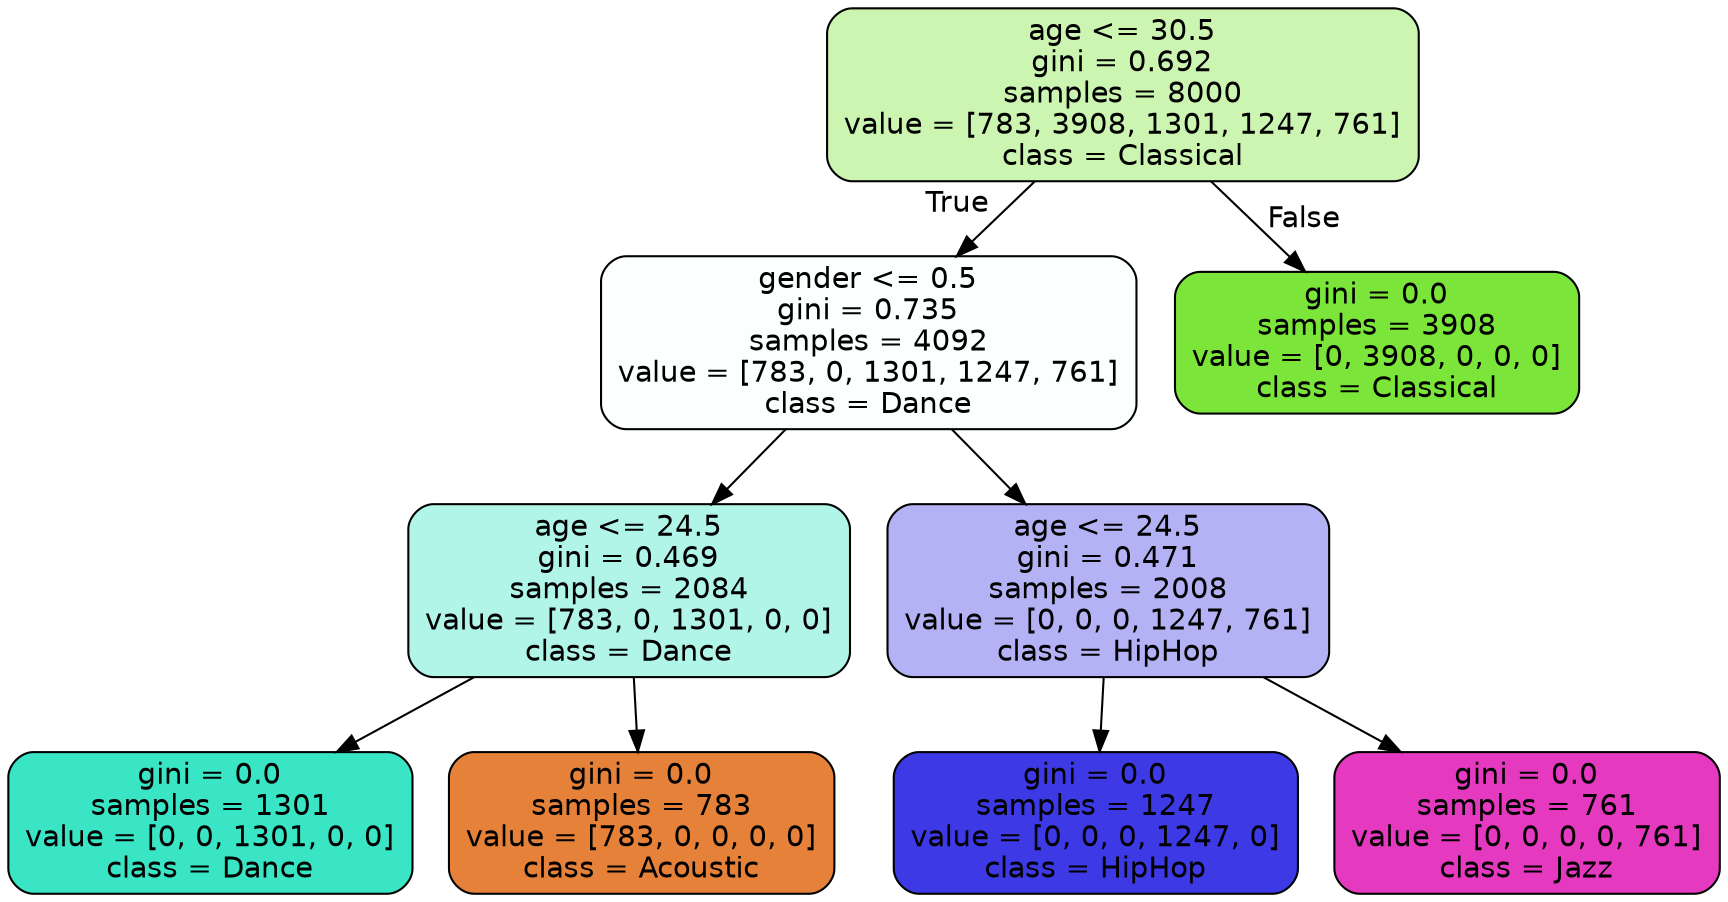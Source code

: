 digraph Tree {
node [shape=box, style="filled, rounded", color="black", fontname="helvetica"] ;
edge [fontname="helvetica"] ;
0 [label="age <= 30.5\ngini = 0.692\nsamples = 8000\nvalue = [783, 3908, 1301, 1247, 761]\nclass = Classical", fillcolor="#ccf5b2"] ;
1 [label="gender <= 0.5\ngini = 0.735\nsamples = 4092\nvalue = [783, 0, 1301, 1247, 761]\nclass = Dance", fillcolor="#fbfffe"] ;
0 -> 1 [labeldistance=2.5, labelangle=45, headlabel="True"] ;
2 [label="age <= 24.5\ngini = 0.469\nsamples = 2084\nvalue = [783, 0, 1301, 0, 0]\nclass = Dance", fillcolor="#b0f5e8"] ;
1 -> 2 ;
3 [label="gini = 0.0\nsamples = 1301\nvalue = [0, 0, 1301, 0, 0]\nclass = Dance", fillcolor="#39e5c5"] ;
2 -> 3 ;
4 [label="gini = 0.0\nsamples = 783\nvalue = [783, 0, 0, 0, 0]\nclass = Acoustic", fillcolor="#e58139"] ;
2 -> 4 ;
5 [label="age <= 24.5\ngini = 0.471\nsamples = 2008\nvalue = [0, 0, 0, 1247, 761]\nclass = HipHop", fillcolor="#b3b2f5"] ;
1 -> 5 ;
6 [label="gini = 0.0\nsamples = 1247\nvalue = [0, 0, 0, 1247, 0]\nclass = HipHop", fillcolor="#3c39e5"] ;
5 -> 6 ;
7 [label="gini = 0.0\nsamples = 761\nvalue = [0, 0, 0, 0, 761]\nclass = Jazz", fillcolor="#e539c0"] ;
5 -> 7 ;
8 [label="gini = 0.0\nsamples = 3908\nvalue = [0, 3908, 0, 0, 0]\nclass = Classical", fillcolor="#7be539"] ;
0 -> 8 [labeldistance=2.5, labelangle=-45, headlabel="False"] ;
}